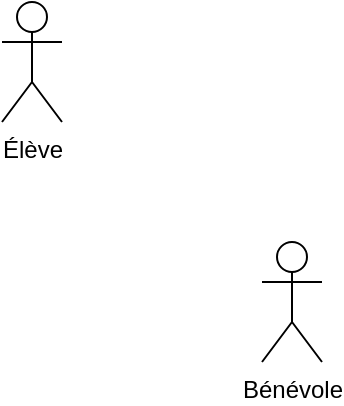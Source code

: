 <mxfile version="20.6.0" type="github"><diagram id="6HMG046bCP93eC7kZRvt" name="Page-1"><mxGraphModel dx="982" dy="534" grid="1" gridSize="10" guides="1" tooltips="1" connect="1" arrows="1" fold="1" page="1" pageScale="1" pageWidth="827" pageHeight="1169" math="0" shadow="0"><root><mxCell id="0"/><mxCell id="1" parent="0"/><mxCell id="yfYd2b34NGZPTlQ79hlv-1" value="Élève" style="shape=umlActor;verticalLabelPosition=bottom;verticalAlign=top;html=1;" vertex="1" parent="1"><mxGeometry x="50" y="310" width="30" height="60" as="geometry"/></mxCell><mxCell id="yfYd2b34NGZPTlQ79hlv-2" value="Bénévole" style="shape=umlActor;verticalLabelPosition=bottom;verticalAlign=top;html=1;" vertex="1" parent="1"><mxGeometry x="180" y="430" width="30" height="60" as="geometry"/></mxCell></root></mxGraphModel></diagram></mxfile>